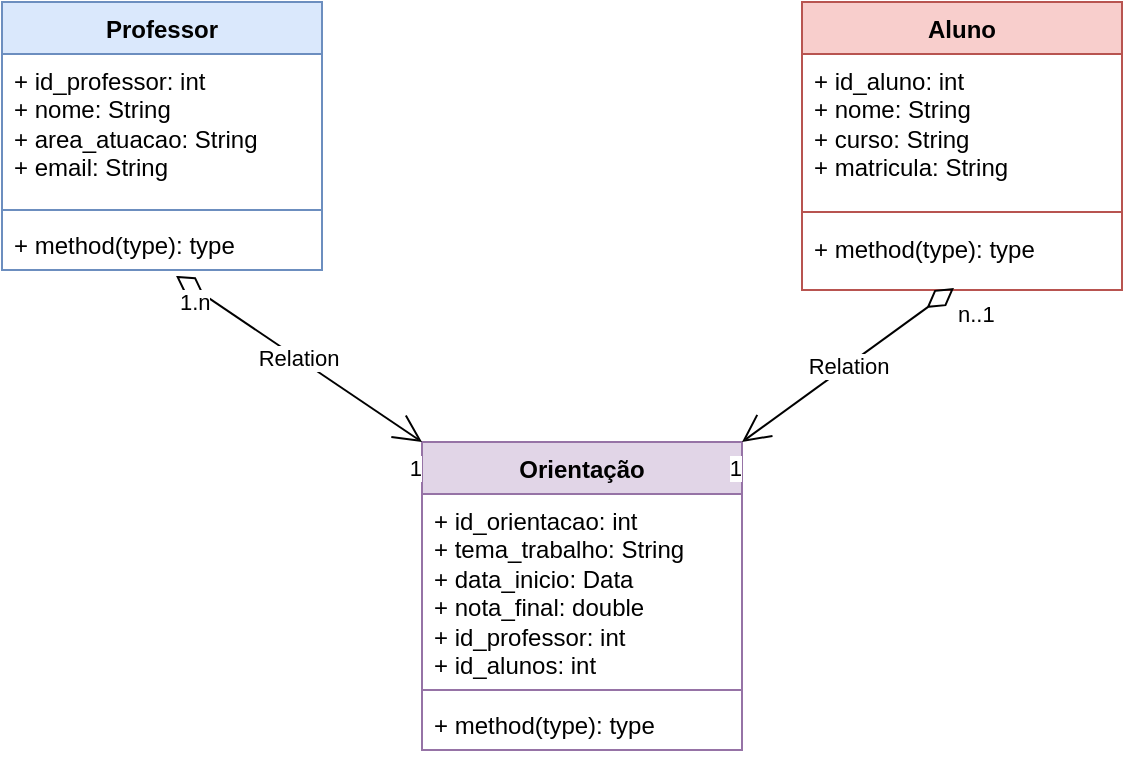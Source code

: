 <mxfile>
    <diagram id="vbyKXkgyT2ovgdjefqfN" name="Page-1">
        <mxGraphModel dx="774" dy="607" grid="1" gridSize="10" guides="1" tooltips="1" connect="1" arrows="1" fold="1" page="1" pageScale="1" pageWidth="850" pageHeight="1100" math="0" shadow="0">
            <root>
                <mxCell id="0"/>
                <mxCell id="1" parent="0"/>
                <mxCell id="2" value="Orientação" style="swimlane;fontStyle=1;align=center;verticalAlign=top;childLayout=stackLayout;horizontal=1;startSize=26;horizontalStack=0;resizeParent=1;resizeParentMax=0;resizeLast=0;collapsible=1;marginBottom=0;whiteSpace=wrap;html=1;fillColor=#e1d5e7;strokeColor=#9673a6;" vertex="1" parent="1">
                    <mxGeometry x="300" y="280" width="160" height="154" as="geometry"/>
                </mxCell>
                <mxCell id="3" value="+ id_orientacao: int&lt;div&gt;+ tema_trabalho: String&lt;/div&gt;&lt;div&gt;+ data_inicio: Data&lt;/div&gt;&lt;div&gt;+ nota_final: double&lt;/div&gt;&lt;div&gt;+ id_professor: int&lt;/div&gt;&lt;div&gt;+ id_alunos: int&lt;/div&gt;&lt;div&gt;&lt;br&gt;&lt;/div&gt;" style="text;strokeColor=none;fillColor=none;align=left;verticalAlign=top;spacingLeft=4;spacingRight=4;overflow=hidden;rotatable=0;points=[[0,0.5],[1,0.5]];portConstraint=eastwest;whiteSpace=wrap;html=1;" vertex="1" parent="2">
                    <mxGeometry y="26" width="160" height="94" as="geometry"/>
                </mxCell>
                <mxCell id="4" value="" style="line;strokeWidth=1;fillColor=none;align=left;verticalAlign=middle;spacingTop=-1;spacingLeft=3;spacingRight=3;rotatable=0;labelPosition=right;points=[];portConstraint=eastwest;strokeColor=inherit;" vertex="1" parent="2">
                    <mxGeometry y="120" width="160" height="8" as="geometry"/>
                </mxCell>
                <mxCell id="5" value="+ method(type): type" style="text;strokeColor=none;fillColor=none;align=left;verticalAlign=top;spacingLeft=4;spacingRight=4;overflow=hidden;rotatable=0;points=[[0,0.5],[1,0.5]];portConstraint=eastwest;whiteSpace=wrap;html=1;" vertex="1" parent="2">
                    <mxGeometry y="128" width="160" height="26" as="geometry"/>
                </mxCell>
                <mxCell id="6" value="Professor" style="swimlane;fontStyle=1;align=center;verticalAlign=top;childLayout=stackLayout;horizontal=1;startSize=26;horizontalStack=0;resizeParent=1;resizeParentMax=0;resizeLast=0;collapsible=1;marginBottom=0;whiteSpace=wrap;html=1;fillColor=#dae8fc;strokeColor=#6c8ebf;" vertex="1" parent="1">
                    <mxGeometry x="90" y="60" width="160" height="134" as="geometry"/>
                </mxCell>
                <mxCell id="7" value="+ id_professor: int&lt;div&gt;+ nome: String&lt;/div&gt;&lt;div&gt;+ area_atuacao: String&lt;/div&gt;&lt;div&gt;+ email: String&lt;/div&gt;" style="text;strokeColor=none;fillColor=none;align=left;verticalAlign=top;spacingLeft=4;spacingRight=4;overflow=hidden;rotatable=0;points=[[0,0.5],[1,0.5]];portConstraint=eastwest;whiteSpace=wrap;html=1;" vertex="1" parent="6">
                    <mxGeometry y="26" width="160" height="74" as="geometry"/>
                </mxCell>
                <mxCell id="8" value="" style="line;strokeWidth=1;fillColor=none;align=left;verticalAlign=middle;spacingTop=-1;spacingLeft=3;spacingRight=3;rotatable=0;labelPosition=right;points=[];portConstraint=eastwest;strokeColor=inherit;" vertex="1" parent="6">
                    <mxGeometry y="100" width="160" height="8" as="geometry"/>
                </mxCell>
                <mxCell id="9" value="+ method(type): type" style="text;strokeColor=none;fillColor=none;align=left;verticalAlign=top;spacingLeft=4;spacingRight=4;overflow=hidden;rotatable=0;points=[[0,0.5],[1,0.5]];portConstraint=eastwest;whiteSpace=wrap;html=1;" vertex="1" parent="6">
                    <mxGeometry y="108" width="160" height="26" as="geometry"/>
                </mxCell>
                <mxCell id="10" value="Aluno" style="swimlane;fontStyle=1;align=center;verticalAlign=top;childLayout=stackLayout;horizontal=1;startSize=26;horizontalStack=0;resizeParent=1;resizeParentMax=0;resizeLast=0;collapsible=1;marginBottom=0;whiteSpace=wrap;html=1;fillColor=#f8cecc;strokeColor=#b85450;" vertex="1" parent="1">
                    <mxGeometry x="490" y="60" width="160" height="144" as="geometry"/>
                </mxCell>
                <mxCell id="11" value="+ id_aluno: int&lt;div&gt;+ nome: String&lt;/div&gt;&lt;div&gt;+ curso: String&lt;/div&gt;&lt;div&gt;+ matricula: String&lt;/div&gt;" style="text;strokeColor=none;fillColor=none;align=left;verticalAlign=top;spacingLeft=4;spacingRight=4;overflow=hidden;rotatable=0;points=[[0,0.5],[1,0.5]];portConstraint=eastwest;whiteSpace=wrap;html=1;" vertex="1" parent="10">
                    <mxGeometry y="26" width="160" height="74" as="geometry"/>
                </mxCell>
                <mxCell id="12" value="" style="line;strokeWidth=1;fillColor=none;align=left;verticalAlign=middle;spacingTop=-1;spacingLeft=3;spacingRight=3;rotatable=0;labelPosition=right;points=[];portConstraint=eastwest;strokeColor=inherit;" vertex="1" parent="10">
                    <mxGeometry y="100" width="160" height="10" as="geometry"/>
                </mxCell>
                <mxCell id="13" value="+ method(type): type" style="text;strokeColor=none;fillColor=none;align=left;verticalAlign=top;spacingLeft=4;spacingRight=4;overflow=hidden;rotatable=0;points=[[0,0.5],[1,0.5]];portConstraint=eastwest;whiteSpace=wrap;html=1;" vertex="1" parent="10">
                    <mxGeometry y="110" width="160" height="34" as="geometry"/>
                </mxCell>
                <mxCell id="14" value="Relation" style="endArrow=open;html=1;endSize=12;startArrow=diamondThin;startSize=14;startFill=0;exitX=0.544;exitY=1.115;exitDx=0;exitDy=0;exitPerimeter=0;entryX=0;entryY=0;entryDx=0;entryDy=0;" edge="1" parent="1" source="9" target="2">
                    <mxGeometry relative="1" as="geometry">
                        <mxPoint x="320" y="310" as="sourcePoint"/>
                        <mxPoint x="480" y="310" as="targetPoint"/>
                    </mxGeometry>
                </mxCell>
                <mxCell id="15" value="1.n" style="edgeLabel;resizable=0;html=1;align=left;verticalAlign=top;" connectable="0" vertex="1" parent="14">
                    <mxGeometry x="-1" relative="1" as="geometry"/>
                </mxCell>
                <mxCell id="16" value="1" style="edgeLabel;resizable=0;html=1;align=right;verticalAlign=top;" connectable="0" vertex="1" parent="14">
                    <mxGeometry x="1" relative="1" as="geometry"/>
                </mxCell>
                <mxCell id="17" value="Relation" style="endArrow=open;html=1;endSize=12;startArrow=diamondThin;startSize=14;startFill=0;exitX=0.475;exitY=0.971;exitDx=0;exitDy=0;exitPerimeter=0;entryX=1;entryY=0;entryDx=0;entryDy=0;" edge="1" parent="1" source="13" target="2">
                    <mxGeometry relative="1" as="geometry">
                        <mxPoint x="320" y="310" as="sourcePoint"/>
                        <mxPoint x="540" y="450" as="targetPoint"/>
                    </mxGeometry>
                </mxCell>
                <mxCell id="18" value="n..1" style="edgeLabel;resizable=0;html=1;align=left;verticalAlign=top;" connectable="0" vertex="1" parent="17">
                    <mxGeometry x="-1" relative="1" as="geometry"/>
                </mxCell>
                <mxCell id="19" value="1" style="edgeLabel;resizable=0;html=1;align=right;verticalAlign=top;" connectable="0" vertex="1" parent="17">
                    <mxGeometry x="1" relative="1" as="geometry"/>
                </mxCell>
            </root>
        </mxGraphModel>
    </diagram>
</mxfile>